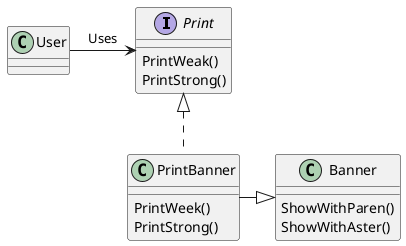 @startuml
interface Print {
	
	PrintWeak()
	PrintStrong()
}

User -> Print: Uses

class PrintBanner {
	PrintWeek()
	PrintStrong()
}

Print <|.. PrintBanner

class Banner {
	ShowWithParen()
	ShowWithAster()
}

PrintBanner -|> Banner


@enduml
